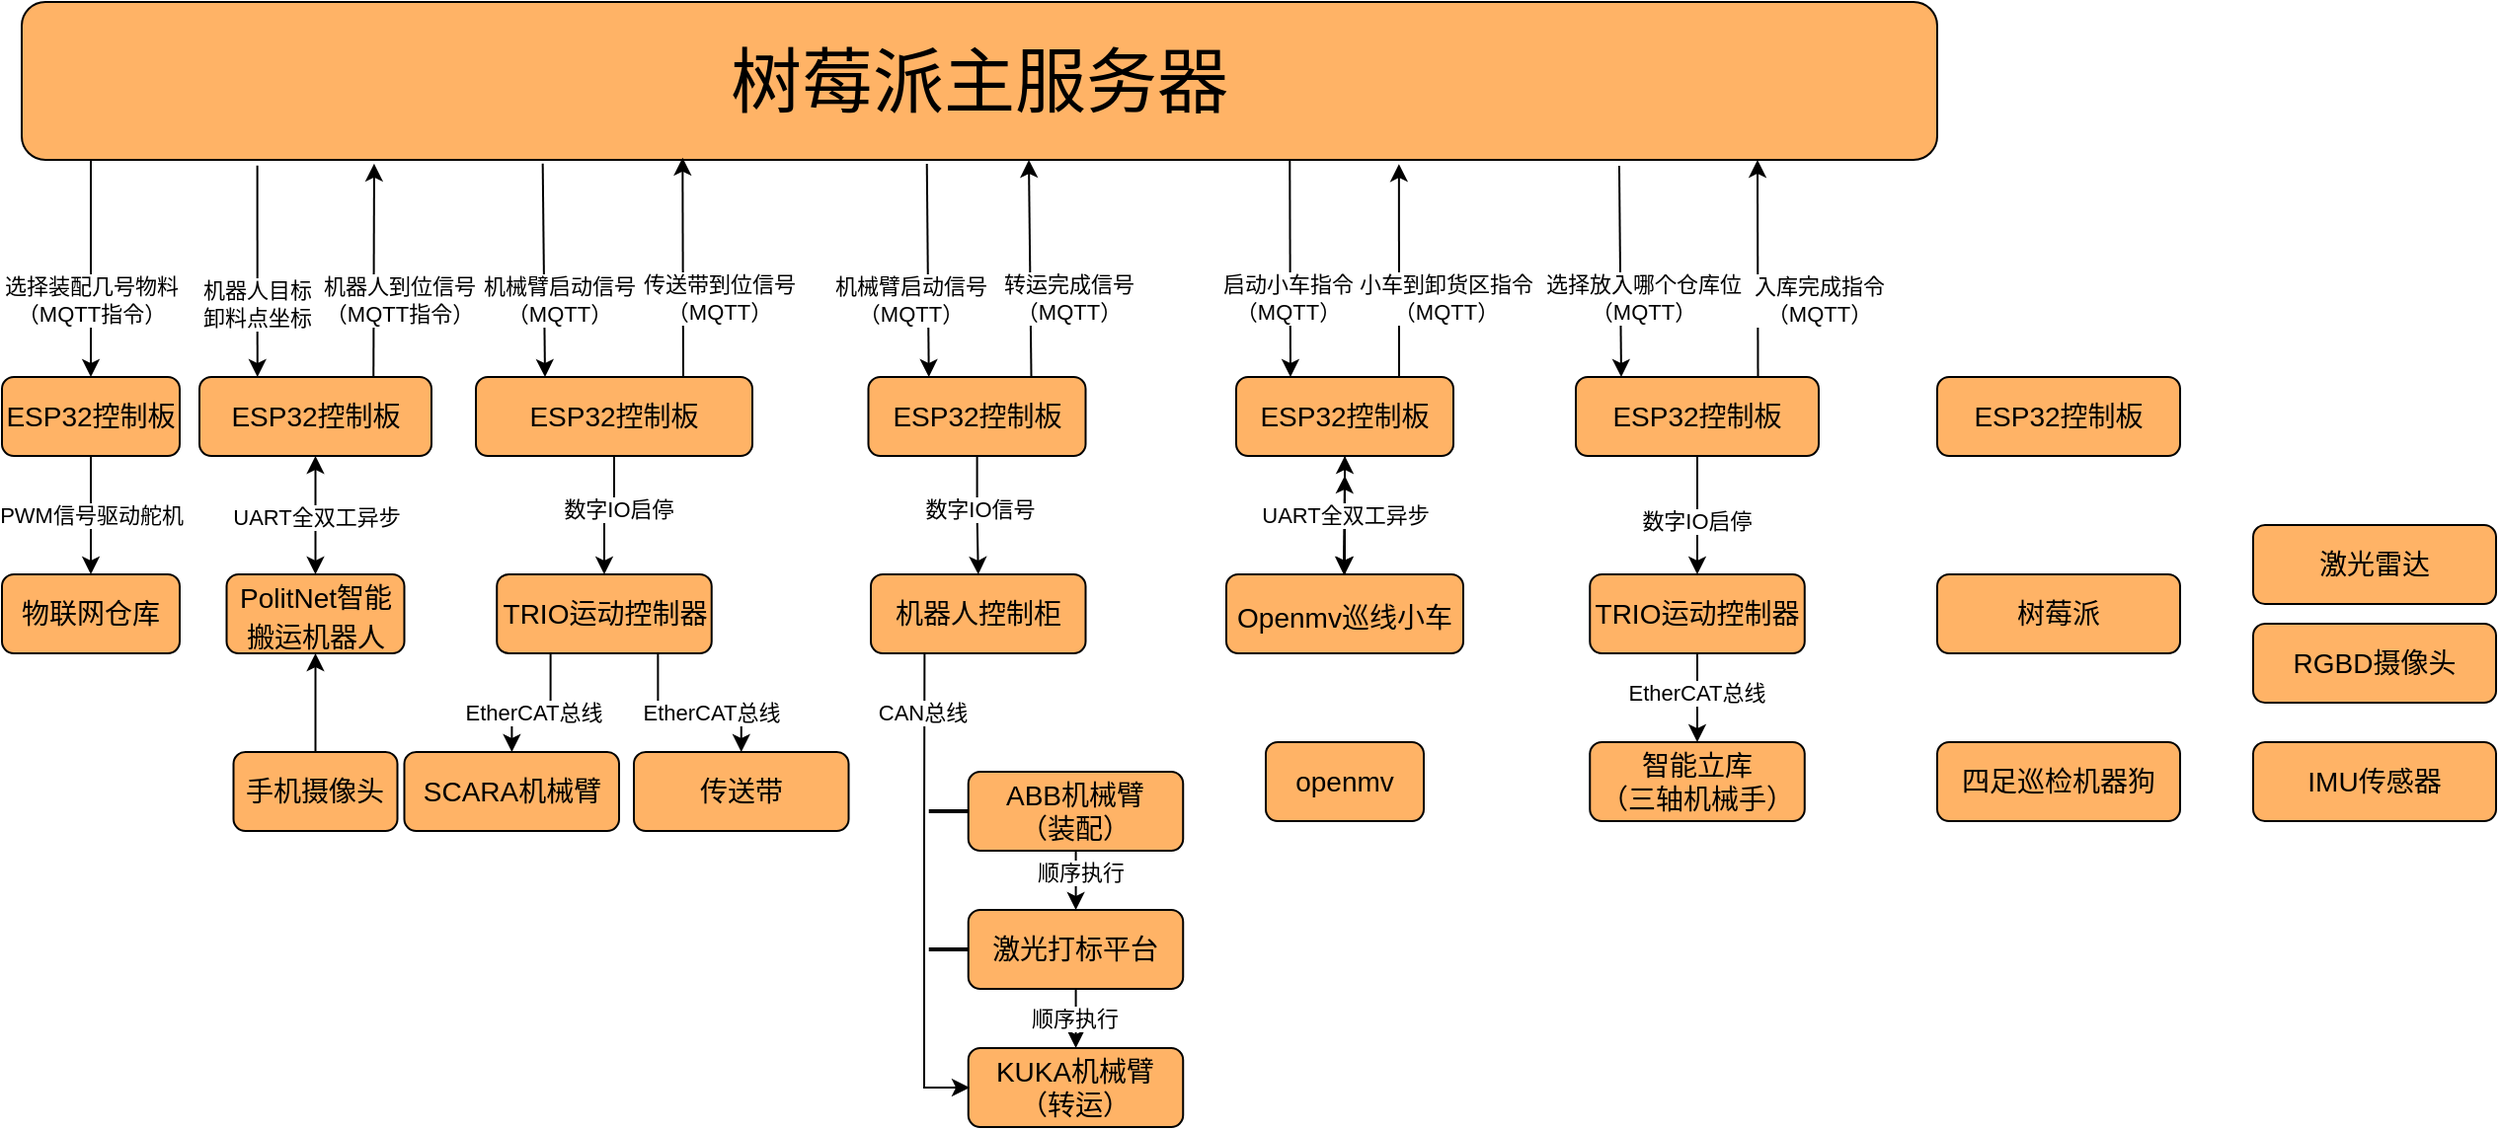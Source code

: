 <mxfile version="26.0.11">
  <diagram name="第 1 页" id="utJVNVcFiXrP77y_mI3D">
    <mxGraphModel dx="1254" dy="745" grid="1" gridSize="10" guides="1" tooltips="1" connect="1" arrows="1" fold="1" page="1" pageScale="1" pageWidth="827" pageHeight="1169" math="0" shadow="0">
      <root>
        <mxCell id="0" />
        <mxCell id="1" parent="0" />
        <mxCell id="Pv2qresyjPH6O69dxo0p-4" value="" style="edgeStyle=orthogonalEdgeStyle;rounded=0;orthogonalLoop=1;jettySize=auto;html=1;" edge="1" parent="1" target="Pv2qresyjPH6O69dxo0p-3">
          <mxGeometry relative="1" as="geometry">
            <mxPoint x="75" y="90" as="sourcePoint" />
            <Array as="points">
              <mxPoint x="75" y="150" />
              <mxPoint x="75" y="150" />
            </Array>
          </mxGeometry>
        </mxCell>
        <mxCell id="Pv2qresyjPH6O69dxo0p-5" value="选择装配几号物料&lt;div&gt;（MQTT指令）&lt;/div&gt;" style="edgeLabel;html=1;align=center;verticalAlign=middle;resizable=0;points=[];" vertex="1" connectable="0" parent="Pv2qresyjPH6O69dxo0p-4">
          <mxGeometry x="-0.209" y="2" relative="1" as="geometry">
            <mxPoint x="-2" y="27" as="offset" />
          </mxGeometry>
        </mxCell>
        <mxCell id="Pv2qresyjPH6O69dxo0p-1" value="&lt;font style=&quot;font-size: 36px;&quot;&gt;树莓派主服务器&lt;/font&gt;" style="rounded=1;whiteSpace=wrap;html=1;fillColor=light-dark(#FFB366,var(--ge-dark-color, #121212));" vertex="1" parent="1">
          <mxGeometry x="40" y="10" width="970" height="80" as="geometry" />
        </mxCell>
        <mxCell id="Pv2qresyjPH6O69dxo0p-7" value="" style="edgeStyle=orthogonalEdgeStyle;rounded=0;orthogonalLoop=1;jettySize=auto;html=1;" edge="1" parent="1" source="Pv2qresyjPH6O69dxo0p-3" target="Pv2qresyjPH6O69dxo0p-6">
          <mxGeometry relative="1" as="geometry" />
        </mxCell>
        <mxCell id="Pv2qresyjPH6O69dxo0p-8" value="PWM信号驱动舵机" style="edgeLabel;html=1;align=center;verticalAlign=middle;resizable=0;points=[];" vertex="1" connectable="0" parent="Pv2qresyjPH6O69dxo0p-7">
          <mxGeometry x="-0.313" y="2" relative="1" as="geometry">
            <mxPoint x="-2" y="9" as="offset" />
          </mxGeometry>
        </mxCell>
        <mxCell id="Pv2qresyjPH6O69dxo0p-3" value="&lt;font style=&quot;font-size: 14px;&quot;&gt;ESP32控制板&lt;/font&gt;" style="rounded=1;whiteSpace=wrap;html=1;fillColor=light-dark(#FFB366,var(--ge-dark-color, #121212));" vertex="1" parent="1">
          <mxGeometry x="30" y="200" width="90" height="40" as="geometry" />
        </mxCell>
        <mxCell id="Pv2qresyjPH6O69dxo0p-9" style="edgeStyle=orthogonalEdgeStyle;rounded=0;orthogonalLoop=1;jettySize=auto;html=1;exitX=1;exitY=0.5;exitDx=0;exitDy=0;" edge="1" parent="1" source="Pv2qresyjPH6O69dxo0p-6">
          <mxGeometry relative="1" as="geometry">
            <mxPoint x="110" y="330" as="targetPoint" />
          </mxGeometry>
        </mxCell>
        <mxCell id="Pv2qresyjPH6O69dxo0p-6" value="&lt;font style=&quot;font-size: 14px;&quot;&gt;物联网仓库&lt;/font&gt;" style="rounded=1;whiteSpace=wrap;html=1;fillColor=light-dark(#FFB366,var(--ge-dark-color, #121212));" vertex="1" parent="1">
          <mxGeometry x="30" y="300" width="90" height="40" as="geometry" />
        </mxCell>
        <mxCell id="Pv2qresyjPH6O69dxo0p-10" value="&lt;p style=&quot;line-height: normal; margin-top: 0pt; margin-bottom: 0pt; margin-right: 0in; text-indent: 0in; unicode-bidi: embed; word-break: normal;&quot;&gt;&lt;font face=&quot;Helvetica&quot; style=&quot;font-size: 14px;&quot;&gt;PolitNet智能搬运机器人&lt;/font&gt;&lt;/p&gt;" style="rounded=1;whiteSpace=wrap;html=1;fillColor=light-dark(#FFB366,var(--ge-dark-color, #121212));align=center;" vertex="1" parent="1">
          <mxGeometry x="143.75" y="300" width="90" height="40" as="geometry" />
        </mxCell>
        <mxCell id="Pv2qresyjPH6O69dxo0p-14" value="&lt;font style=&quot;font-size: 14px;&quot;&gt;ESP32控制板&lt;/font&gt;" style="rounded=1;whiteSpace=wrap;html=1;fillColor=light-dark(#FFB366,var(--ge-dark-color, #121212));" vertex="1" parent="1">
          <mxGeometry x="130" y="200" width="117.5" height="40" as="geometry" />
        </mxCell>
        <mxCell id="Pv2qresyjPH6O69dxo0p-19" value="" style="endArrow=classic;startArrow=classic;html=1;rounded=0;entryX=0.5;entryY=1;entryDx=0;entryDy=0;exitX=0.5;exitY=0;exitDx=0;exitDy=0;" edge="1" parent="1" source="Pv2qresyjPH6O69dxo0p-10" target="Pv2qresyjPH6O69dxo0p-14">
          <mxGeometry width="50" height="50" relative="1" as="geometry">
            <mxPoint x="300" y="370" as="sourcePoint" />
            <mxPoint x="350" y="320" as="targetPoint" />
          </mxGeometry>
        </mxCell>
        <mxCell id="Pv2qresyjPH6O69dxo0p-20" value="UART全双工异步" style="edgeLabel;html=1;align=center;verticalAlign=middle;resizable=0;points=[];" vertex="1" connectable="0" parent="Pv2qresyjPH6O69dxo0p-19">
          <mxGeometry x="0.158" y="-2" relative="1" as="geometry">
            <mxPoint x="-2" y="5" as="offset" />
          </mxGeometry>
        </mxCell>
        <mxCell id="Pv2qresyjPH6O69dxo0p-23" value="" style="endArrow=classic;html=1;rounded=0;entryX=0.184;entryY=1.024;entryDx=0;entryDy=0;exitX=0.75;exitY=0;exitDx=0;exitDy=0;entryPerimeter=0;" edge="1" parent="1" source="Pv2qresyjPH6O69dxo0p-14" target="Pv2qresyjPH6O69dxo0p-1">
          <mxGeometry width="50" height="50" relative="1" as="geometry">
            <mxPoint x="340" y="260" as="sourcePoint" />
            <mxPoint x="390" y="210" as="targetPoint" />
          </mxGeometry>
        </mxCell>
        <mxCell id="Pv2qresyjPH6O69dxo0p-26" value="机器人到位信号&lt;div&gt;（MQTT指令）&lt;/div&gt;" style="edgeLabel;html=1;align=center;verticalAlign=middle;resizable=0;points=[];" vertex="1" connectable="0" parent="Pv2qresyjPH6O69dxo0p-23">
          <mxGeometry x="0.425" y="2" relative="1" as="geometry">
            <mxPoint x="14" y="38" as="offset" />
          </mxGeometry>
        </mxCell>
        <mxCell id="Pv2qresyjPH6O69dxo0p-24" value="" style="endArrow=classic;html=1;rounded=0;exitX=0.123;exitY=1.036;exitDx=0;exitDy=0;exitPerimeter=0;entryX=0.25;entryY=0;entryDx=0;entryDy=0;" edge="1" parent="1" source="Pv2qresyjPH6O69dxo0p-1" target="Pv2qresyjPH6O69dxo0p-14">
          <mxGeometry width="50" height="50" relative="1" as="geometry">
            <mxPoint x="340" y="260" as="sourcePoint" />
            <mxPoint x="390" y="210" as="targetPoint" />
          </mxGeometry>
        </mxCell>
        <mxCell id="Pv2qresyjPH6O69dxo0p-27" value="机器人目标&lt;div&gt;卸料点坐标&lt;/div&gt;" style="edgeLabel;html=1;align=center;verticalAlign=middle;resizable=0;points=[];" vertex="1" connectable="0" parent="Pv2qresyjPH6O69dxo0p-24">
          <mxGeometry x="-0.08" y="-1" relative="1" as="geometry">
            <mxPoint y="20" as="offset" />
          </mxGeometry>
        </mxCell>
        <mxCell id="Pv2qresyjPH6O69dxo0p-30" value="" style="edgeStyle=orthogonalEdgeStyle;rounded=0;orthogonalLoop=1;jettySize=auto;html=1;" edge="1" parent="1" source="Pv2qresyjPH6O69dxo0p-28" target="Pv2qresyjPH6O69dxo0p-29">
          <mxGeometry relative="1" as="geometry" />
        </mxCell>
        <mxCell id="Pv2qresyjPH6O69dxo0p-31" value="数字IO启停" style="edgeLabel;html=1;align=center;verticalAlign=middle;resizable=0;points=[];" vertex="1" connectable="0" parent="Pv2qresyjPH6O69dxo0p-30">
          <mxGeometry x="-0.03" y="-3" relative="1" as="geometry">
            <mxPoint x="3" as="offset" />
          </mxGeometry>
        </mxCell>
        <mxCell id="Pv2qresyjPH6O69dxo0p-28" value="&lt;font style=&quot;font-size: 14px;&quot;&gt;ESP32控制板&lt;/font&gt;" style="rounded=1;whiteSpace=wrap;html=1;fillColor=light-dark(#FFB366,var(--ge-dark-color, #121212));" vertex="1" parent="1">
          <mxGeometry x="270" y="200" width="140" height="40" as="geometry" />
        </mxCell>
        <mxCell id="Pv2qresyjPH6O69dxo0p-35" value="" style="edgeStyle=orthogonalEdgeStyle;rounded=0;orthogonalLoop=1;jettySize=auto;html=1;exitX=0.25;exitY=1;exitDx=0;exitDy=0;" edge="1" parent="1" source="Pv2qresyjPH6O69dxo0p-29" target="Pv2qresyjPH6O69dxo0p-34">
          <mxGeometry relative="1" as="geometry" />
        </mxCell>
        <mxCell id="Pv2qresyjPH6O69dxo0p-36" value="EtherCAT总线" style="edgeLabel;html=1;align=center;verticalAlign=middle;resizable=0;points=[];" vertex="1" connectable="0" parent="Pv2qresyjPH6O69dxo0p-35">
          <mxGeometry x="-0.093" y="3" relative="1" as="geometry">
            <mxPoint x="-3" y="2" as="offset" />
          </mxGeometry>
        </mxCell>
        <mxCell id="Pv2qresyjPH6O69dxo0p-40" style="edgeStyle=orthogonalEdgeStyle;rounded=0;orthogonalLoop=1;jettySize=auto;html=1;exitX=0.75;exitY=1;exitDx=0;exitDy=0;entryX=0.5;entryY=0;entryDx=0;entryDy=0;" edge="1" parent="1" source="Pv2qresyjPH6O69dxo0p-29" target="Pv2qresyjPH6O69dxo0p-39">
          <mxGeometry relative="1" as="geometry" />
        </mxCell>
        <mxCell id="Pv2qresyjPH6O69dxo0p-41" value="EtherCAT总线" style="edgeLabel;html=1;align=center;verticalAlign=middle;resizable=0;points=[];" vertex="1" connectable="0" parent="Pv2qresyjPH6O69dxo0p-40">
          <mxGeometry x="0.095" y="2" relative="1" as="geometry">
            <mxPoint x="1" y="7" as="offset" />
          </mxGeometry>
        </mxCell>
        <mxCell id="Pv2qresyjPH6O69dxo0p-29" value="&lt;font style=&quot;font-size: 14px;&quot;&gt;TRIO运动控制器&lt;/font&gt;" style="rounded=1;whiteSpace=wrap;html=1;fillColor=light-dark(#FFB366,var(--ge-dark-color, #121212));" vertex="1" parent="1">
          <mxGeometry x="280.62" y="300" width="108.75" height="40" as="geometry" />
        </mxCell>
        <mxCell id="Pv2qresyjPH6O69dxo0p-32" value="" style="endArrow=classic;html=1;rounded=0;exitX=0.272;exitY=1.024;exitDx=0;exitDy=0;exitPerimeter=0;entryX=0.25;entryY=0;entryDx=0;entryDy=0;" edge="1" parent="1" source="Pv2qresyjPH6O69dxo0p-1" target="Pv2qresyjPH6O69dxo0p-28">
          <mxGeometry width="50" height="50" relative="1" as="geometry">
            <mxPoint x="300" y="200" as="sourcePoint" />
            <mxPoint x="350" y="150" as="targetPoint" />
          </mxGeometry>
        </mxCell>
        <mxCell id="Pv2qresyjPH6O69dxo0p-33" value="机械臂启动信号&lt;div&gt;（MQTT）&lt;/div&gt;" style="edgeLabel;html=1;align=center;verticalAlign=middle;resizable=0;points=[];" vertex="1" connectable="0" parent="Pv2qresyjPH6O69dxo0p-32">
          <mxGeometry x="0.135" relative="1" as="geometry">
            <mxPoint x="7" y="7" as="offset" />
          </mxGeometry>
        </mxCell>
        <mxCell id="Pv2qresyjPH6O69dxo0p-34" value="&lt;font style=&quot;font-size: 14px;&quot;&gt;SCARA机械臂&lt;/font&gt;" style="rounded=1;whiteSpace=wrap;html=1;fillColor=light-dark(#FFB366,var(--ge-dark-color, #121212));" vertex="1" parent="1">
          <mxGeometry x="233.75" y="390" width="108.75" height="40" as="geometry" />
        </mxCell>
        <mxCell id="Pv2qresyjPH6O69dxo0p-37" value="" style="endArrow=classic;html=1;rounded=0;exitX=0.75;exitY=0;exitDx=0;exitDy=0;entryX=0.345;entryY=0.986;entryDx=0;entryDy=0;entryPerimeter=0;" edge="1" parent="1" source="Pv2qresyjPH6O69dxo0p-28" target="Pv2qresyjPH6O69dxo0p-1">
          <mxGeometry width="50" height="50" relative="1" as="geometry">
            <mxPoint x="360" y="220" as="sourcePoint" />
            <mxPoint x="410" y="170" as="targetPoint" />
          </mxGeometry>
        </mxCell>
        <mxCell id="Pv2qresyjPH6O69dxo0p-38" value="传送带到位信号&lt;div&gt;（MQTT）&lt;/div&gt;" style="edgeLabel;html=1;align=center;verticalAlign=middle;resizable=0;points=[];" vertex="1" connectable="0" parent="Pv2qresyjPH6O69dxo0p-37">
          <mxGeometry x="-0.124" y="-1" relative="1" as="geometry">
            <mxPoint x="17" y="8" as="offset" />
          </mxGeometry>
        </mxCell>
        <mxCell id="Pv2qresyjPH6O69dxo0p-39" value="&lt;font style=&quot;font-size: 14px;&quot;&gt;传送带&lt;/font&gt;" style="rounded=1;whiteSpace=wrap;html=1;fillColor=light-dark(#FFB366,var(--ge-dark-color, #121212));" vertex="1" parent="1">
          <mxGeometry x="350" y="390" width="108.75" height="40" as="geometry" />
        </mxCell>
        <mxCell id="Pv2qresyjPH6O69dxo0p-50" value="" style="edgeStyle=orthogonalEdgeStyle;rounded=0;orthogonalLoop=1;jettySize=auto;html=1;" edge="1" parent="1" source="Pv2qresyjPH6O69dxo0p-42" target="Pv2qresyjPH6O69dxo0p-44">
          <mxGeometry relative="1" as="geometry" />
        </mxCell>
        <mxCell id="Pv2qresyjPH6O69dxo0p-52" value="顺序执行" style="edgeLabel;html=1;align=center;verticalAlign=middle;resizable=0;points=[];" vertex="1" connectable="0" parent="Pv2qresyjPH6O69dxo0p-50">
          <mxGeometry x="0.231" y="2" relative="1" as="geometry">
            <mxPoint as="offset" />
          </mxGeometry>
        </mxCell>
        <mxCell id="Pv2qresyjPH6O69dxo0p-42" value="&lt;font style=&quot;font-size: 14px;&quot;&gt;ABB机械臂&lt;/font&gt;&lt;div&gt;&lt;font style=&quot;font-size: 14px;&quot;&gt;（装配）&lt;/font&gt;&lt;/div&gt;" style="rounded=1;whiteSpace=wrap;html=1;fillColor=light-dark(#FFB366,var(--ge-dark-color, #121212));" vertex="1" parent="1">
          <mxGeometry x="519.37" y="400" width="108.75" height="40" as="geometry" />
        </mxCell>
        <mxCell id="Pv2qresyjPH6O69dxo0p-43" value="&lt;font style=&quot;font-size: 14px;&quot;&gt;KUKA机械臂&lt;/font&gt;&lt;div&gt;&lt;font style=&quot;font-size: 14px;&quot;&gt;（转运）&lt;/font&gt;&lt;/div&gt;" style="rounded=1;whiteSpace=wrap;html=1;fillColor=light-dark(#FFB366,var(--ge-dark-color, #121212));" vertex="1" parent="1">
          <mxGeometry x="519.37" y="540" width="108.75" height="40" as="geometry" />
        </mxCell>
        <mxCell id="Pv2qresyjPH6O69dxo0p-51" value="" style="edgeStyle=orthogonalEdgeStyle;rounded=0;orthogonalLoop=1;jettySize=auto;html=1;" edge="1" parent="1" source="Pv2qresyjPH6O69dxo0p-44" target="Pv2qresyjPH6O69dxo0p-43">
          <mxGeometry relative="1" as="geometry" />
        </mxCell>
        <mxCell id="Pv2qresyjPH6O69dxo0p-53" value="顺序执行" style="edgeLabel;html=1;align=center;verticalAlign=middle;resizable=0;points=[];" vertex="1" connectable="0" parent="Pv2qresyjPH6O69dxo0p-51">
          <mxGeometry x="0.38" y="-1" relative="1" as="geometry">
            <mxPoint as="offset" />
          </mxGeometry>
        </mxCell>
        <mxCell id="Pv2qresyjPH6O69dxo0p-44" value="&lt;span style=&quot;font-size: 14px;&quot;&gt;激光打标平台&lt;/span&gt;" style="rounded=1;whiteSpace=wrap;html=1;fillColor=light-dark(#FFB366,var(--ge-dark-color, #121212));" vertex="1" parent="1">
          <mxGeometry x="519.37" y="470" width="108.75" height="40" as="geometry" />
        </mxCell>
        <mxCell id="Pv2qresyjPH6O69dxo0p-45" value="&lt;span style=&quot;font-size: 14px;&quot;&gt;机器人控制柜&lt;/span&gt;" style="rounded=1;whiteSpace=wrap;html=1;fillColor=light-dark(#FFB366,var(--ge-dark-color, #121212));" vertex="1" parent="1">
          <mxGeometry x="470" y="300" width="108.75" height="40" as="geometry" />
        </mxCell>
        <mxCell id="Pv2qresyjPH6O69dxo0p-46" value="" style="endArrow=classic;html=1;rounded=0;exitX=0.25;exitY=1;exitDx=0;exitDy=0;entryX=0;entryY=0.5;entryDx=0;entryDy=0;" edge="1" parent="1" source="Pv2qresyjPH6O69dxo0p-45">
          <mxGeometry width="50" height="50" relative="1" as="geometry">
            <mxPoint x="500" y="400" as="sourcePoint" />
            <mxPoint x="520" y="560" as="targetPoint" />
            <Array as="points">
              <mxPoint x="497" y="430" />
              <mxPoint x="497" y="560" />
            </Array>
          </mxGeometry>
        </mxCell>
        <mxCell id="Pv2qresyjPH6O69dxo0p-49" value="CAN总线" style="edgeLabel;html=1;align=center;verticalAlign=middle;resizable=0;points=[];" vertex="1" connectable="0" parent="Pv2qresyjPH6O69dxo0p-46">
          <mxGeometry x="-0.073" y="-1" relative="1" as="geometry">
            <mxPoint y="-83" as="offset" />
          </mxGeometry>
        </mxCell>
        <mxCell id="Pv2qresyjPH6O69dxo0p-47" value="" style="line;strokeWidth=2;html=1;" vertex="1" parent="1">
          <mxGeometry x="499.37" y="415" width="20" height="10" as="geometry" />
        </mxCell>
        <mxCell id="Pv2qresyjPH6O69dxo0p-48" value="" style="line;strokeWidth=2;html=1;" vertex="1" parent="1">
          <mxGeometry x="499.37" y="485" width="20" height="10" as="geometry" />
        </mxCell>
        <mxCell id="Pv2qresyjPH6O69dxo0p-55" value="" style="edgeStyle=orthogonalEdgeStyle;rounded=0;orthogonalLoop=1;jettySize=auto;html=1;" edge="1" parent="1" source="Pv2qresyjPH6O69dxo0p-54" target="Pv2qresyjPH6O69dxo0p-45">
          <mxGeometry relative="1" as="geometry" />
        </mxCell>
        <mxCell id="Pv2qresyjPH6O69dxo0p-61" value="数字IO信号" style="edgeLabel;html=1;align=center;verticalAlign=middle;resizable=0;points=[];" vertex="1" connectable="0" parent="Pv2qresyjPH6O69dxo0p-55">
          <mxGeometry x="-0.11" y="1" relative="1" as="geometry">
            <mxPoint as="offset" />
          </mxGeometry>
        </mxCell>
        <mxCell id="Pv2qresyjPH6O69dxo0p-54" value="&lt;font style=&quot;font-size: 14px;&quot;&gt;ESP32控制板&lt;/font&gt;" style="rounded=1;whiteSpace=wrap;html=1;fillColor=light-dark(#FFB366,var(--ge-dark-color, #121212));" vertex="1" parent="1">
          <mxGeometry x="468.75" y="200" width="110" height="40" as="geometry" />
        </mxCell>
        <mxCell id="Pv2qresyjPH6O69dxo0p-56" value="" style="endArrow=classic;html=1;rounded=0;exitX=0.272;exitY=1.024;exitDx=0;exitDy=0;exitPerimeter=0;entryX=0.25;entryY=0;entryDx=0;entryDy=0;" edge="1" parent="1">
          <mxGeometry width="50" height="50" relative="1" as="geometry">
            <mxPoint x="498.37" y="92" as="sourcePoint" />
            <mxPoint x="499.37" y="200" as="targetPoint" />
          </mxGeometry>
        </mxCell>
        <mxCell id="Pv2qresyjPH6O69dxo0p-57" value="机械臂启动信号&lt;div&gt;（MQTT）&lt;/div&gt;" style="edgeLabel;html=1;align=center;verticalAlign=middle;resizable=0;points=[];" vertex="1" connectable="0" parent="Pv2qresyjPH6O69dxo0p-56">
          <mxGeometry x="0.135" relative="1" as="geometry">
            <mxPoint x="-9" y="7" as="offset" />
          </mxGeometry>
        </mxCell>
        <mxCell id="Pv2qresyjPH6O69dxo0p-58" value="" style="endArrow=classic;html=1;rounded=0;exitX=0.75;exitY=0;exitDx=0;exitDy=0;entryX=0.345;entryY=0.986;entryDx=0;entryDy=0;entryPerimeter=0;" edge="1" parent="1" source="Pv2qresyjPH6O69dxo0p-54">
          <mxGeometry width="50" height="50" relative="1" as="geometry">
            <mxPoint x="550" y="201" as="sourcePoint" />
            <mxPoint x="550" y="90" as="targetPoint" />
          </mxGeometry>
        </mxCell>
        <mxCell id="Pv2qresyjPH6O69dxo0p-59" value="转运&lt;span style=&quot;background-color: light-dark(#ffffff, var(--ge-dark-color, #121212)); color: light-dark(rgb(0, 0, 0), rgb(255, 255, 255));&quot;&gt;完成信号&lt;/span&gt;&lt;div&gt;&lt;span style=&quot;color: light-dark(rgb(0, 0, 0), rgb(255, 255, 255)); background-color: light-dark(#ffffff, var(--ge-dark-color, #121212));&quot;&gt;（MQTT）&lt;/span&gt;&lt;/div&gt;" style="edgeLabel;html=1;align=center;verticalAlign=middle;resizable=0;points=[];" vertex="1" connectable="0" parent="Pv2qresyjPH6O69dxo0p-58">
          <mxGeometry x="-0.124" y="-1" relative="1" as="geometry">
            <mxPoint x="18" y="8" as="offset" />
          </mxGeometry>
        </mxCell>
        <mxCell id="Pv2qresyjPH6O69dxo0p-66" value="" style="edgeStyle=orthogonalEdgeStyle;rounded=0;orthogonalLoop=1;jettySize=auto;html=1;" edge="1" parent="1" source="Pv2qresyjPH6O69dxo0p-62" target="Pv2qresyjPH6O69dxo0p-63">
          <mxGeometry relative="1" as="geometry" />
        </mxCell>
        <mxCell id="Pv2qresyjPH6O69dxo0p-62" value="&lt;p style=&quot;line-height: normal; margin: 0pt 0in; text-indent: 0in; direction: ltr; unicode-bidi: embed; word-break: normal;&quot;&gt;&lt;font style=&quot;font-size: 14px;&quot; face=&quot;Helvetica&quot;&gt;Openmv巡线小车&lt;/font&gt;&lt;/p&gt;" style="rounded=1;whiteSpace=wrap;html=1;fillColor=light-dark(#FFB366,var(--ge-dark-color, #121212));align=center;" vertex="1" parent="1">
          <mxGeometry x="650" y="300" width="120" height="40" as="geometry" />
        </mxCell>
        <mxCell id="Pv2qresyjPH6O69dxo0p-67" value="" style="edgeStyle=orthogonalEdgeStyle;rounded=0;orthogonalLoop=1;jettySize=auto;html=1;" edge="1" parent="1" source="Pv2qresyjPH6O69dxo0p-63" target="Pv2qresyjPH6O69dxo0p-62">
          <mxGeometry relative="1" as="geometry" />
        </mxCell>
        <mxCell id="Pv2qresyjPH6O69dxo0p-63" value="&lt;font style=&quot;font-size: 14px;&quot;&gt;ESP32控制板&lt;/font&gt;" style="rounded=1;whiteSpace=wrap;html=1;fillColor=light-dark(#FFB366,var(--ge-dark-color, #121212));" vertex="1" parent="1">
          <mxGeometry x="655" y="200" width="110" height="40" as="geometry" />
        </mxCell>
        <mxCell id="Pv2qresyjPH6O69dxo0p-64" value="" style="endArrow=classic;startArrow=classic;html=1;rounded=0;exitX=0.5;exitY=0;exitDx=0;exitDy=0;" edge="1" parent="1">
          <mxGeometry width="50" height="50" relative="1" as="geometry">
            <mxPoint x="709.41" y="300" as="sourcePoint" />
            <mxPoint x="710" y="250" as="targetPoint" />
          </mxGeometry>
        </mxCell>
        <mxCell id="Pv2qresyjPH6O69dxo0p-65" value="UART全双工异步" style="edgeLabel;html=1;align=center;verticalAlign=middle;resizable=0;points=[];" vertex="1" connectable="0" parent="Pv2qresyjPH6O69dxo0p-64">
          <mxGeometry x="0.158" y="-2" relative="1" as="geometry">
            <mxPoint x="-2" y="-1" as="offset" />
          </mxGeometry>
        </mxCell>
        <mxCell id="Pv2qresyjPH6O69dxo0p-68" value="" style="endArrow=classic;html=1;rounded=0;entryX=0.25;entryY=0;entryDx=0;entryDy=0;exitX=0.662;exitY=0.996;exitDx=0;exitDy=0;exitPerimeter=0;" edge="1" parent="1" source="Pv2qresyjPH6O69dxo0p-1" target="Pv2qresyjPH6O69dxo0p-63">
          <mxGeometry width="50" height="50" relative="1" as="geometry">
            <mxPoint x="680" y="90" as="sourcePoint" />
            <mxPoint x="640" y="280" as="targetPoint" />
          </mxGeometry>
        </mxCell>
        <mxCell id="Pv2qresyjPH6O69dxo0p-70" value="启动小车指令&lt;div&gt;（MQTT）&lt;/div&gt;" style="edgeLabel;html=1;align=center;verticalAlign=middle;resizable=0;points=[];" vertex="1" connectable="0" parent="Pv2qresyjPH6O69dxo0p-68">
          <mxGeometry x="0.07" y="-2" relative="1" as="geometry">
            <mxPoint y="11" as="offset" />
          </mxGeometry>
        </mxCell>
        <mxCell id="Pv2qresyjPH6O69dxo0p-71" value="" style="endArrow=classic;html=1;rounded=0;exitX=0.75;exitY=0;exitDx=0;exitDy=0;entryX=0.719;entryY=1.026;entryDx=0;entryDy=0;entryPerimeter=0;" edge="1" parent="1" source="Pv2qresyjPH6O69dxo0p-63" target="Pv2qresyjPH6O69dxo0p-1">
          <mxGeometry width="50" height="50" relative="1" as="geometry">
            <mxPoint x="590" y="330" as="sourcePoint" />
            <mxPoint x="640" y="280" as="targetPoint" />
          </mxGeometry>
        </mxCell>
        <mxCell id="Pv2qresyjPH6O69dxo0p-72" value="小车到卸货区指令&lt;div&gt;（MQTT）&lt;/div&gt;" style="edgeLabel;html=1;align=center;verticalAlign=middle;resizable=0;points=[];" vertex="1" connectable="0" parent="Pv2qresyjPH6O69dxo0p-71">
          <mxGeometry x="-0.254" y="-2" relative="1" as="geometry">
            <mxPoint x="21" as="offset" />
          </mxGeometry>
        </mxCell>
        <mxCell id="Pv2qresyjPH6O69dxo0p-77" value="" style="edgeStyle=orthogonalEdgeStyle;rounded=0;orthogonalLoop=1;jettySize=auto;html=1;" edge="1" parent="1" source="Pv2qresyjPH6O69dxo0p-73" target="Pv2qresyjPH6O69dxo0p-75">
          <mxGeometry relative="1" as="geometry" />
        </mxCell>
        <mxCell id="Pv2qresyjPH6O69dxo0p-78" value="数字IO启停" style="edgeLabel;html=1;align=center;verticalAlign=middle;resizable=0;points=[];" vertex="1" connectable="0" parent="Pv2qresyjPH6O69dxo0p-77">
          <mxGeometry x="0.094" y="-1" relative="1" as="geometry">
            <mxPoint as="offset" />
          </mxGeometry>
        </mxCell>
        <mxCell id="Pv2qresyjPH6O69dxo0p-73" value="&lt;font style=&quot;font-size: 14px;&quot;&gt;ESP32控制板&lt;/font&gt;" style="rounded=1;whiteSpace=wrap;html=1;fillColor=light-dark(#FFB366,var(--ge-dark-color, #121212));" vertex="1" parent="1">
          <mxGeometry x="827" y="200" width="123" height="40" as="geometry" />
        </mxCell>
        <mxCell id="Pv2qresyjPH6O69dxo0p-79" value="" style="edgeStyle=orthogonalEdgeStyle;rounded=0;orthogonalLoop=1;jettySize=auto;html=1;" edge="1" parent="1" source="Pv2qresyjPH6O69dxo0p-75" target="Pv2qresyjPH6O69dxo0p-76">
          <mxGeometry relative="1" as="geometry" />
        </mxCell>
        <mxCell id="Pv2qresyjPH6O69dxo0p-80" value="EtherCAT总线" style="edgeLabel;html=1;align=center;verticalAlign=middle;resizable=0;points=[];" vertex="1" connectable="0" parent="Pv2qresyjPH6O69dxo0p-79">
          <mxGeometry x="-0.13" y="4" relative="1" as="geometry">
            <mxPoint x="-5" as="offset" />
          </mxGeometry>
        </mxCell>
        <mxCell id="Pv2qresyjPH6O69dxo0p-75" value="&lt;font style=&quot;font-size: 14px;&quot;&gt;TRIO运动控制器&lt;/font&gt;" style="rounded=1;whiteSpace=wrap;html=1;fillColor=light-dark(#FFB366,var(--ge-dark-color, #121212));" vertex="1" parent="1">
          <mxGeometry x="834.13" y="300" width="108.75" height="40" as="geometry" />
        </mxCell>
        <mxCell id="Pv2qresyjPH6O69dxo0p-76" value="&lt;span style=&quot;font-size: 14px;&quot;&gt;智能立库&lt;/span&gt;&lt;div&gt;&lt;span style=&quot;font-size: 14px;&quot;&gt;（三轴机械手）&lt;/span&gt;&lt;/div&gt;" style="rounded=1;whiteSpace=wrap;html=1;fillColor=light-dark(#FFB366,var(--ge-dark-color, #121212));" vertex="1" parent="1">
          <mxGeometry x="834.13" y="385" width="108.75" height="40" as="geometry" />
        </mxCell>
        <mxCell id="Pv2qresyjPH6O69dxo0p-81" value="" style="endArrow=classic;html=1;rounded=0;entryX=0.25;entryY=0;entryDx=0;entryDy=0;exitX=0.834;exitY=1.038;exitDx=0;exitDy=0;exitPerimeter=0;" edge="1" parent="1" source="Pv2qresyjPH6O69dxo0p-1">
          <mxGeometry width="50" height="50" relative="1" as="geometry">
            <mxPoint x="850.5" y="93" as="sourcePoint" />
            <mxPoint x="850" y="200" as="targetPoint" />
          </mxGeometry>
        </mxCell>
        <mxCell id="Pv2qresyjPH6O69dxo0p-82" value="选择放入哪个仓库位&lt;br&gt;&lt;div&gt;（MQTT）&lt;/div&gt;" style="edgeLabel;html=1;align=center;verticalAlign=middle;resizable=0;points=[];" vertex="1" connectable="0" parent="Pv2qresyjPH6O69dxo0p-81">
          <mxGeometry x="0.008" relative="1" as="geometry">
            <mxPoint x="11" y="13" as="offset" />
          </mxGeometry>
        </mxCell>
        <mxCell id="Pv2qresyjPH6O69dxo0p-83" value="" style="endArrow=classic;html=1;rounded=0;exitX=0.75;exitY=0;exitDx=0;exitDy=0;" edge="1" parent="1" source="Pv2qresyjPH6O69dxo0p-73">
          <mxGeometry width="50" height="50" relative="1" as="geometry">
            <mxPoint x="919.25" y="190" as="sourcePoint" />
            <mxPoint x="919" y="90" as="targetPoint" />
          </mxGeometry>
        </mxCell>
        <mxCell id="Pv2qresyjPH6O69dxo0p-84" value="入库完成指令&lt;div&gt;（MQTT）&lt;/div&gt;" style="edgeLabel;html=1;align=center;verticalAlign=middle;resizable=0;points=[];" vertex="1" connectable="0" parent="Pv2qresyjPH6O69dxo0p-83">
          <mxGeometry x="-0.062" y="-2" relative="1" as="geometry">
            <mxPoint x="29" y="12" as="offset" />
          </mxGeometry>
        </mxCell>
        <mxCell id="Pv2qresyjPH6O69dxo0p-85" value="&lt;font style=&quot;font-size: 14px;&quot;&gt;ESP32控制板&lt;/font&gt;" style="rounded=1;whiteSpace=wrap;html=1;fillColor=light-dark(#FFB366,var(--ge-dark-color, #121212));" vertex="1" parent="1">
          <mxGeometry x="1010" y="200" width="123" height="40" as="geometry" />
        </mxCell>
        <mxCell id="Pv2qresyjPH6O69dxo0p-86" value="&lt;font style=&quot;font-size: 14px;&quot;&gt;树莓派&lt;/font&gt;" style="rounded=1;whiteSpace=wrap;html=1;fillColor=light-dark(#FFB366,var(--ge-dark-color, #121212));" vertex="1" parent="1">
          <mxGeometry x="1010" y="300" width="123" height="40" as="geometry" />
        </mxCell>
        <mxCell id="Pv2qresyjPH6O69dxo0p-88" value="&lt;font style=&quot;font-size: 14px;&quot;&gt;四足巡检机器狗&lt;/font&gt;" style="rounded=1;whiteSpace=wrap;html=1;fillColor=light-dark(#FFB366,var(--ge-dark-color, #121212));" vertex="1" parent="1">
          <mxGeometry x="1010" y="385" width="123" height="40" as="geometry" />
        </mxCell>
        <mxCell id="Pv2qresyjPH6O69dxo0p-89" value="&lt;font style=&quot;font-size: 14px;&quot;&gt;激光雷达&lt;/font&gt;" style="rounded=1;whiteSpace=wrap;html=1;fillColor=light-dark(#FFB366,var(--ge-dark-color, #121212));" vertex="1" parent="1">
          <mxGeometry x="1170" y="275" width="123" height="40" as="geometry" />
        </mxCell>
        <mxCell id="Pv2qresyjPH6O69dxo0p-90" value="&lt;font style=&quot;font-size: 14px;&quot;&gt;openmv&lt;/font&gt;" style="rounded=1;whiteSpace=wrap;html=1;fillColor=light-dark(#FFB366,var(--ge-dark-color, #121212));" vertex="1" parent="1">
          <mxGeometry x="670" y="385" width="80" height="40" as="geometry" />
        </mxCell>
        <mxCell id="Pv2qresyjPH6O69dxo0p-92" value="" style="edgeStyle=orthogonalEdgeStyle;rounded=0;orthogonalLoop=1;jettySize=auto;html=1;" edge="1" parent="1" source="Pv2qresyjPH6O69dxo0p-91" target="Pv2qresyjPH6O69dxo0p-10">
          <mxGeometry relative="1" as="geometry" />
        </mxCell>
        <mxCell id="Pv2qresyjPH6O69dxo0p-91" value="&lt;font style=&quot;font-size: 14px;&quot;&gt;手机摄像头&lt;/font&gt;" style="rounded=1;whiteSpace=wrap;html=1;fillColor=light-dark(#FFB366,var(--ge-dark-color, #121212));" vertex="1" parent="1">
          <mxGeometry x="147.25" y="390" width="83" height="40" as="geometry" />
        </mxCell>
        <mxCell id="Pv2qresyjPH6O69dxo0p-93" value="&lt;font style=&quot;font-size: 14px;&quot;&gt;RGBD摄像头&lt;/font&gt;" style="rounded=1;whiteSpace=wrap;html=1;fillColor=light-dark(#FFB366,var(--ge-dark-color, #121212));" vertex="1" parent="1">
          <mxGeometry x="1170" y="325" width="123" height="40" as="geometry" />
        </mxCell>
        <mxCell id="Pv2qresyjPH6O69dxo0p-94" value="&lt;font style=&quot;font-size: 14px;&quot;&gt;IMU传感器&lt;/font&gt;" style="rounded=1;whiteSpace=wrap;html=1;fillColor=light-dark(#FFB366,var(--ge-dark-color, #121212));" vertex="1" parent="1">
          <mxGeometry x="1170" y="385" width="123" height="40" as="geometry" />
        </mxCell>
      </root>
    </mxGraphModel>
  </diagram>
</mxfile>
